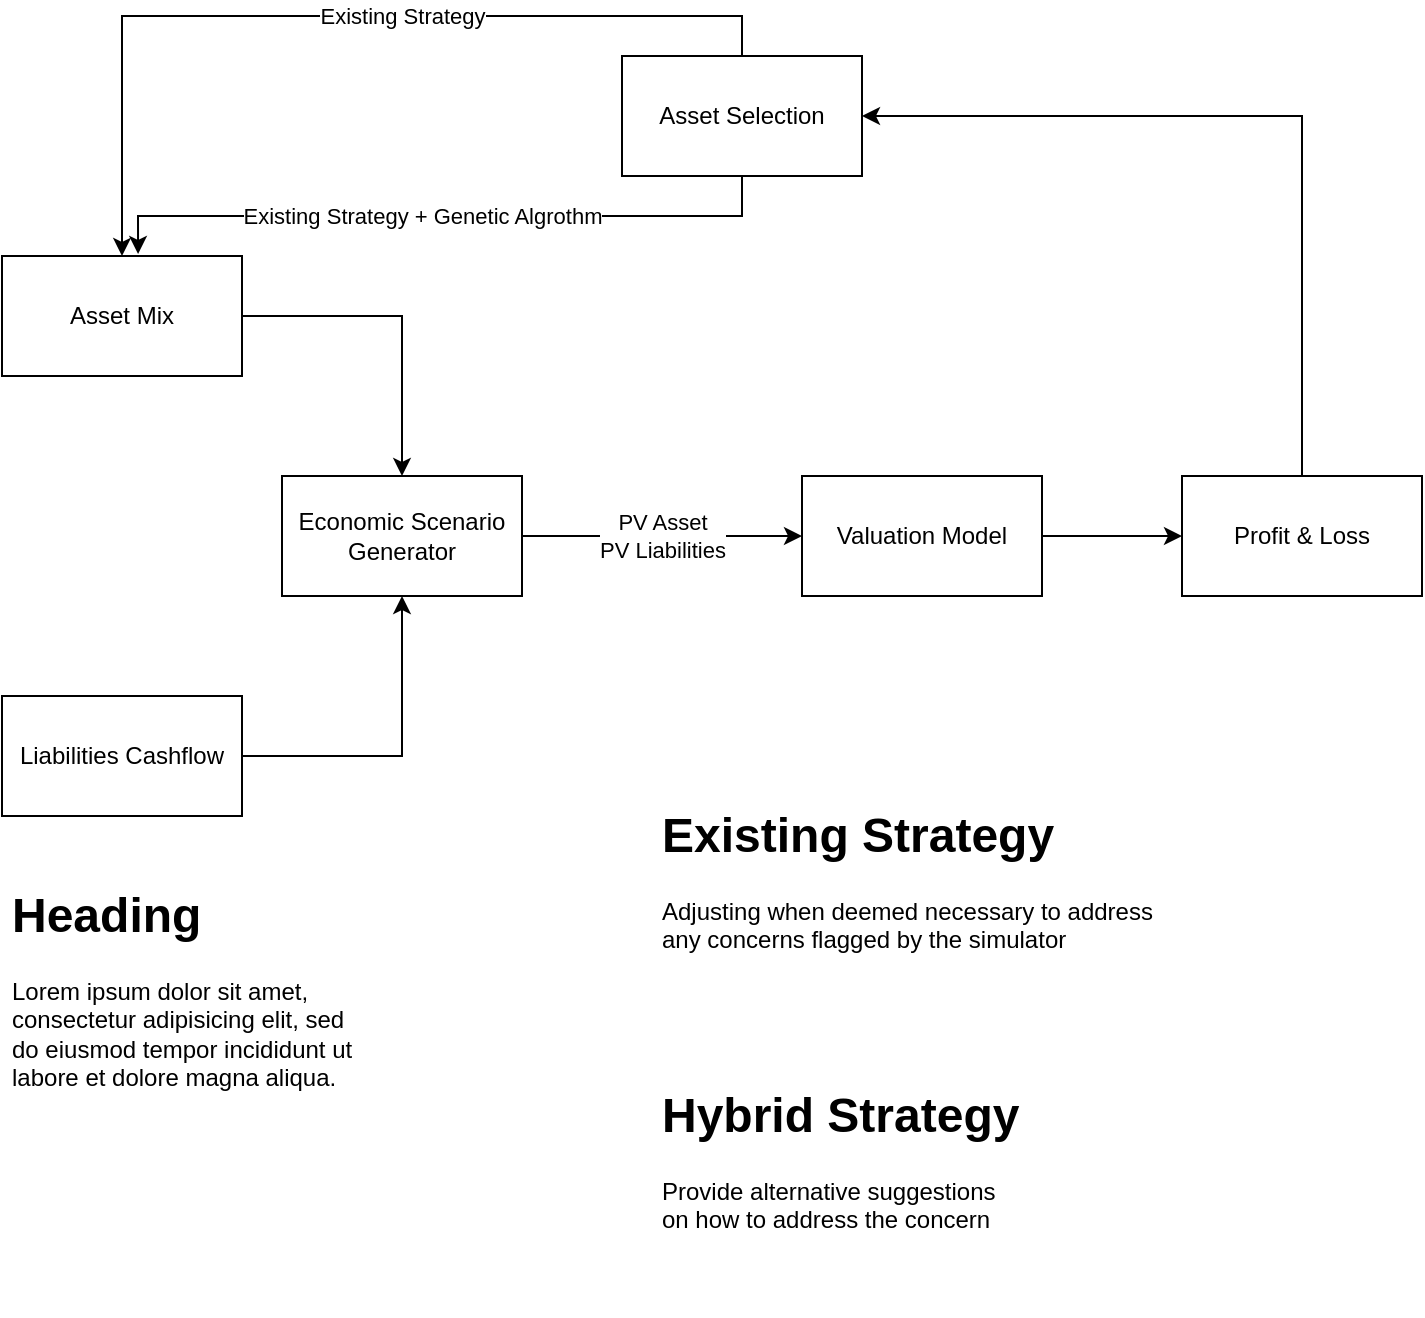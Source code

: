 <mxfile version="12.7.0" type="github">
  <diagram id="xONLuFWCUcMhqumuRk6H" name="Page-1">
    <mxGraphModel dx="1422" dy="762" grid="1" gridSize="10" guides="1" tooltips="1" connect="1" arrows="1" fold="1" page="1" pageScale="1" pageWidth="850" pageHeight="1100" math="0" shadow="0">
      <root>
        <mxCell id="0"/>
        <mxCell id="1" parent="0"/>
        <mxCell id="xEYTJPv4NOkjH4yzPZq8-18" value="PV Asset&lt;br&gt;PV Liabilities" style="edgeStyle=orthogonalEdgeStyle;rounded=0;orthogonalLoop=1;jettySize=auto;html=1;" edge="1" parent="1" source="n47yE-so-7u2_v7jeTbu-2" target="xEYTJPv4NOkjH4yzPZq8-3">
          <mxGeometry relative="1" as="geometry"/>
        </mxCell>
        <mxCell id="n47yE-so-7u2_v7jeTbu-2" value="Economic Scenario Generator" style="rounded=0;whiteSpace=wrap;html=1;" parent="1" vertex="1">
          <mxGeometry x="200" y="300" width="120" height="60" as="geometry"/>
        </mxCell>
        <mxCell id="xEYTJPv4NOkjH4yzPZq8-17" style="edgeStyle=orthogonalEdgeStyle;rounded=0;orthogonalLoop=1;jettySize=auto;html=1;entryX=0.5;entryY=1;entryDx=0;entryDy=0;" edge="1" parent="1" source="n47yE-so-7u2_v7jeTbu-5" target="n47yE-so-7u2_v7jeTbu-2">
          <mxGeometry relative="1" as="geometry"/>
        </mxCell>
        <mxCell id="n47yE-so-7u2_v7jeTbu-5" value="Liabilities Cashflow" style="rounded=0;whiteSpace=wrap;html=1;" parent="1" vertex="1">
          <mxGeometry x="60" y="410" width="120" height="60" as="geometry"/>
        </mxCell>
        <mxCell id="xEYTJPv4NOkjH4yzPZq8-16" style="edgeStyle=orthogonalEdgeStyle;rounded=0;orthogonalLoop=1;jettySize=auto;html=1;entryX=0.5;entryY=0;entryDx=0;entryDy=0;" edge="1" parent="1" source="n47yE-so-7u2_v7jeTbu-3" target="n47yE-so-7u2_v7jeTbu-2">
          <mxGeometry relative="1" as="geometry"/>
        </mxCell>
        <mxCell id="n47yE-so-7u2_v7jeTbu-3" value="Asset Mix" style="rounded=0;whiteSpace=wrap;html=1;" parent="1" vertex="1">
          <mxGeometry x="60" y="190" width="120" height="60" as="geometry"/>
        </mxCell>
        <mxCell id="xEYTJPv4NOkjH4yzPZq8-20" value="Existing Strategy" style="edgeStyle=orthogonalEdgeStyle;rounded=0;orthogonalLoop=1;jettySize=auto;html=1;entryX=0.5;entryY=0;entryDx=0;entryDy=0;" edge="1" parent="1" source="xEYTJPv4NOkjH4yzPZq8-2" target="n47yE-so-7u2_v7jeTbu-3">
          <mxGeometry x="-0.156" relative="1" as="geometry">
            <Array as="points">
              <mxPoint x="430" y="70"/>
              <mxPoint x="120" y="70"/>
            </Array>
            <mxPoint as="offset"/>
          </mxGeometry>
        </mxCell>
        <mxCell id="xEYTJPv4NOkjH4yzPZq8-22" value="Existing Strategy + Genetic Algrothm" style="edgeStyle=orthogonalEdgeStyle;rounded=0;orthogonalLoop=1;jettySize=auto;html=1;entryX=0.567;entryY=-0.017;entryDx=0;entryDy=0;entryPerimeter=0;exitX=0.5;exitY=1;exitDx=0;exitDy=0;" edge="1" parent="1" source="xEYTJPv4NOkjH4yzPZq8-2" target="n47yE-so-7u2_v7jeTbu-3">
          <mxGeometry x="0.056" relative="1" as="geometry">
            <mxPoint as="offset"/>
          </mxGeometry>
        </mxCell>
        <mxCell id="xEYTJPv4NOkjH4yzPZq8-2" value="Asset Selection" style="rounded=0;whiteSpace=wrap;html=1;" vertex="1" parent="1">
          <mxGeometry x="370" y="90" width="120" height="60" as="geometry"/>
        </mxCell>
        <mxCell id="xEYTJPv4NOkjH4yzPZq8-15" style="edgeStyle=orthogonalEdgeStyle;rounded=0;orthogonalLoop=1;jettySize=auto;html=1;entryX=0;entryY=0.5;entryDx=0;entryDy=0;" edge="1" parent="1" source="xEYTJPv4NOkjH4yzPZq8-3" target="xEYTJPv4NOkjH4yzPZq8-9">
          <mxGeometry relative="1" as="geometry"/>
        </mxCell>
        <mxCell id="xEYTJPv4NOkjH4yzPZq8-3" value="Valuation Model" style="rounded=0;whiteSpace=wrap;html=1;" vertex="1" parent="1">
          <mxGeometry x="460" y="300" width="120" height="60" as="geometry"/>
        </mxCell>
        <mxCell id="xEYTJPv4NOkjH4yzPZq8-8" value="" style="edgeStyle=orthogonalEdgeStyle;rounded=0;orthogonalLoop=1;jettySize=auto;html=1;" edge="1" parent="1" target="xEYTJPv4NOkjH4yzPZq8-7">
          <mxGeometry relative="1" as="geometry">
            <mxPoint x="675" y="322" as="sourcePoint"/>
          </mxGeometry>
        </mxCell>
        <mxCell id="xEYTJPv4NOkjH4yzPZq8-19" style="edgeStyle=orthogonalEdgeStyle;rounded=0;orthogonalLoop=1;jettySize=auto;html=1;entryX=1;entryY=0.5;entryDx=0;entryDy=0;" edge="1" parent="1" source="xEYTJPv4NOkjH4yzPZq8-9" target="xEYTJPv4NOkjH4yzPZq8-2">
          <mxGeometry relative="1" as="geometry">
            <Array as="points">
              <mxPoint x="710" y="120"/>
            </Array>
          </mxGeometry>
        </mxCell>
        <mxCell id="xEYTJPv4NOkjH4yzPZq8-9" value="Profit &amp;amp; Loss" style="rounded=0;whiteSpace=wrap;html=1;" vertex="1" parent="1">
          <mxGeometry x="650" y="300" width="120" height="60" as="geometry"/>
        </mxCell>
        <mxCell id="xEYTJPv4NOkjH4yzPZq8-24" value="&lt;h1&gt;Existing Strategy&lt;/h1&gt;&lt;p&gt;Adjusting when deemed necessary to address any concerns flagged by the simulator&lt;/p&gt;" style="text;html=1;strokeColor=none;fillColor=none;spacing=5;spacingTop=-20;whiteSpace=wrap;overflow=hidden;rounded=0;" vertex="1" parent="1">
          <mxGeometry x="385" y="460" width="270" height="120" as="geometry"/>
        </mxCell>
        <mxCell id="xEYTJPv4NOkjH4yzPZq8-25" value="&lt;h1&gt;Hybrid Strategy&lt;/h1&gt;&lt;p&gt;Provide alternative suggestions on how to address the concern&lt;/p&gt;" style="text;html=1;strokeColor=none;fillColor=none;spacing=5;spacingTop=-20;whiteSpace=wrap;overflow=hidden;rounded=0;" vertex="1" parent="1">
          <mxGeometry x="385" y="600" width="190" height="120" as="geometry"/>
        </mxCell>
        <mxCell id="xEYTJPv4NOkjH4yzPZq8-26" value="&lt;h1&gt;Heading&lt;/h1&gt;&lt;p&gt;Lorem ipsum dolor sit amet, consectetur adipisicing elit, sed do eiusmod tempor incididunt ut labore et dolore magna aliqua.&lt;/p&gt;" style="text;html=1;strokeColor=none;fillColor=none;spacing=5;spacingTop=-20;whiteSpace=wrap;overflow=hidden;rounded=0;" vertex="1" parent="1">
          <mxGeometry x="60" y="500" width="190" height="120" as="geometry"/>
        </mxCell>
      </root>
    </mxGraphModel>
  </diagram>
</mxfile>
